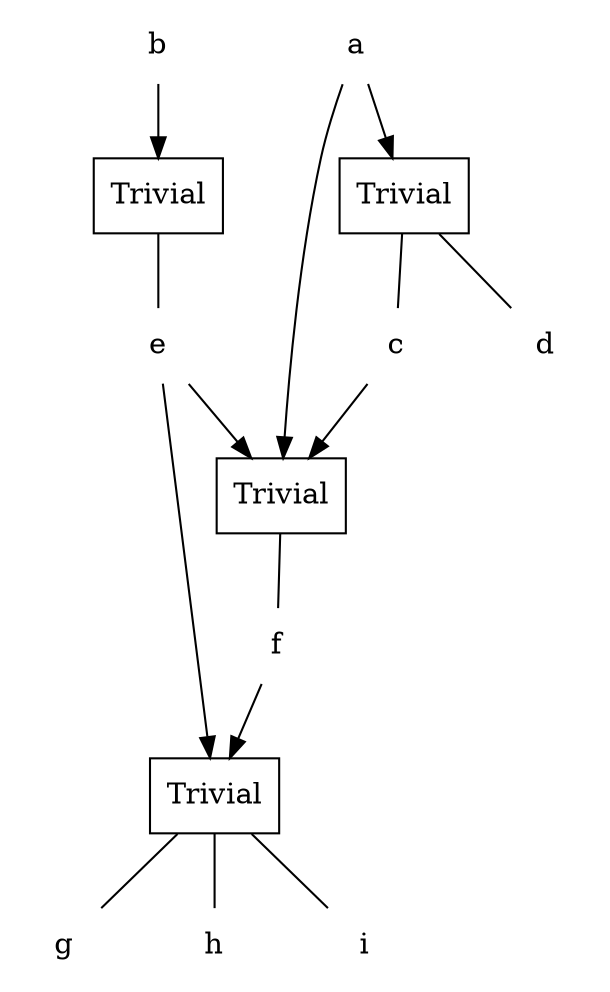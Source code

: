 digraph G{
  bgcolor = "transparent";

  subgraph cards {
    node [shape = "box" style = "filled"];
    "1" [label = "Trivial" fillcolor = "transparent"];
    "2" [label = "Trivial" fillcolor = "white"];
    "3" [label = "Trivial" fillcolor = "white"];
    "4" [label = "Trivial" fillcolor = "white"];
  }

  subgraph vars {
    node [shape = "none"];
    "5" [label = "f"];
    "6" [label = "c"];
    "7" [label = "d"];
    "8" [label = "e"];
    "9" [label = "g"];
    "10" [label = "h"];
    "11" [label = "i"];
    "12" [label = "a"];
    "13" [label = "b"];
  }

  edge [arrowhead = "none"];
  "1" -> {"5"};
  "2" -> {"6" "7"};
  "3" -> {"8"};
  "4" -> {"9" "10" "11"};

  edge [arrowhead = "normal"];
  "5" -> {"4"};
  "6" -> {"1"};
  "8" -> {"1" "4"};
  "12" -> {"1" "2"};
  "13" -> {"3"};
}
